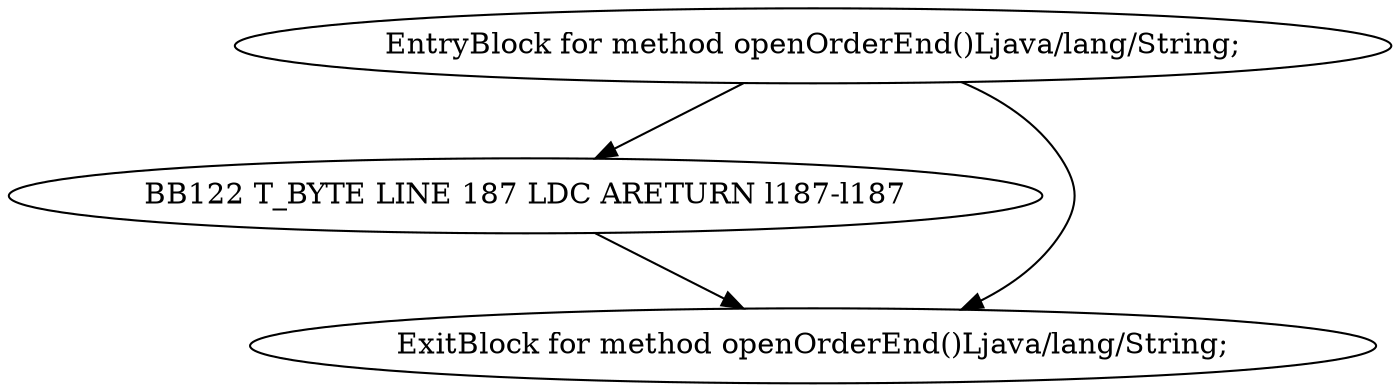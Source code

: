 digraph G {
  1 [ label="BB122 T_BYTE LINE 187 LDC ARETURN l187-l187" ];
  2 [ label="EntryBlock for method openOrderEnd()Ljava/lang/String;" ];
  3 [ label="ExitBlock for method openOrderEnd()Ljava/lang/String;" ];
  2 -> 3 [ label="" ];
  2 -> 1 [ label="" ];
  1 -> 3 [ label="" ];
}

